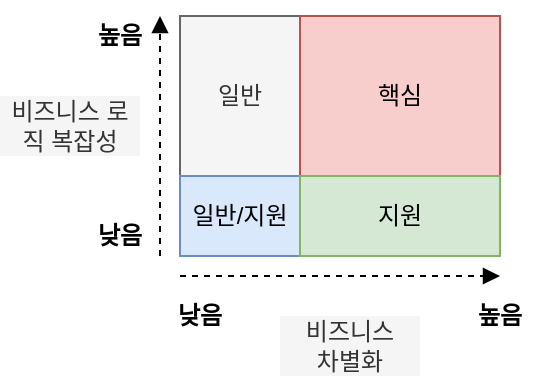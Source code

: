 <mxfile version="24.7.17">
  <diagram name="Page-1" id="59OCSU5qmOeX03Np4BzH">
    <mxGraphModel dx="1113" dy="821" grid="1" gridSize="10" guides="1" tooltips="1" connect="1" arrows="1" fold="1" page="1" pageScale="1" pageWidth="827" pageHeight="1169" math="0" shadow="0">
      <root>
        <mxCell id="0" />
        <mxCell id="1" parent="0" />
        <mxCell id="ApKtOIGdR9W1pAGUB7kV-1" value="일반" style="rounded=0;whiteSpace=wrap;html=1;fillColor=#f5f5f5;fontColor=#333333;strokeColor=#666666;" vertex="1" parent="1">
          <mxGeometry x="120" y="40" width="60" height="80" as="geometry" />
        </mxCell>
        <mxCell id="ApKtOIGdR9W1pAGUB7kV-2" value="일반/지원" style="rounded=0;whiteSpace=wrap;html=1;fillColor=#dae8fc;strokeColor=#6c8ebf;" vertex="1" parent="1">
          <mxGeometry x="120" y="120" width="60" height="40" as="geometry" />
        </mxCell>
        <mxCell id="ApKtOIGdR9W1pAGUB7kV-3" value="핵심" style="rounded=0;whiteSpace=wrap;html=1;fillColor=#f8cecc;strokeColor=#b85450;" vertex="1" parent="1">
          <mxGeometry x="180" y="40" width="100" height="80" as="geometry" />
        </mxCell>
        <mxCell id="ApKtOIGdR9W1pAGUB7kV-4" value="지원" style="rounded=0;whiteSpace=wrap;html=1;fillColor=#d5e8d4;strokeColor=#82b366;" vertex="1" parent="1">
          <mxGeometry x="180" y="120" width="100" height="40" as="geometry" />
        </mxCell>
        <mxCell id="ApKtOIGdR9W1pAGUB7kV-5" value="" style="endArrow=block;html=1;rounded=0;dashed=1;endFill=1;" edge="1" parent="1">
          <mxGeometry width="50" height="50" relative="1" as="geometry">
            <mxPoint x="110" y="160" as="sourcePoint" />
            <mxPoint x="110" y="40" as="targetPoint" />
          </mxGeometry>
        </mxCell>
        <mxCell id="ApKtOIGdR9W1pAGUB7kV-6" value="" style="endArrow=block;html=1;rounded=0;dashed=1;endFill=1;" edge="1" parent="1">
          <mxGeometry width="50" height="50" relative="1" as="geometry">
            <mxPoint x="120" y="170" as="sourcePoint" />
            <mxPoint x="280" y="170" as="targetPoint" />
          </mxGeometry>
        </mxCell>
        <mxCell id="ApKtOIGdR9W1pAGUB7kV-7" value="높음" style="text;html=1;align=center;verticalAlign=middle;whiteSpace=wrap;rounded=0;fontStyle=1" vertex="1" parent="1">
          <mxGeometry x="70" y="40" width="40" height="20" as="geometry" />
        </mxCell>
        <mxCell id="ApKtOIGdR9W1pAGUB7kV-8" value="높음" style="text;html=1;align=center;verticalAlign=middle;whiteSpace=wrap;rounded=0;fontStyle=1" vertex="1" parent="1">
          <mxGeometry x="260" y="180" width="40" height="20" as="geometry" />
        </mxCell>
        <mxCell id="ApKtOIGdR9W1pAGUB7kV-9" value="낮음" style="text;html=1;align=center;verticalAlign=middle;whiteSpace=wrap;rounded=0;fontStyle=1" vertex="1" parent="1">
          <mxGeometry x="110" y="180" width="40" height="20" as="geometry" />
        </mxCell>
        <mxCell id="ApKtOIGdR9W1pAGUB7kV-10" value="낮음" style="text;html=1;align=center;verticalAlign=middle;whiteSpace=wrap;rounded=0;fontStyle=1" vertex="1" parent="1">
          <mxGeometry x="70" y="140" width="40" height="20" as="geometry" />
        </mxCell>
        <mxCell id="ApKtOIGdR9W1pAGUB7kV-11" value="비즈니스 로직 복잡성" style="text;html=1;align=center;verticalAlign=middle;whiteSpace=wrap;rounded=0;fillColor=#f5f5f5;fontColor=#333333;strokeColor=none;" vertex="1" parent="1">
          <mxGeometry x="30" y="80" width="70" height="30" as="geometry" />
        </mxCell>
        <mxCell id="ApKtOIGdR9W1pAGUB7kV-12" value="비즈니스&lt;div&gt;차별화&lt;/div&gt;" style="text;html=1;align=center;verticalAlign=middle;whiteSpace=wrap;rounded=0;fillColor=#f5f5f5;fontColor=#333333;strokeColor=none;" vertex="1" parent="1">
          <mxGeometry x="170" y="190" width="70" height="30" as="geometry" />
        </mxCell>
      </root>
    </mxGraphModel>
  </diagram>
</mxfile>
